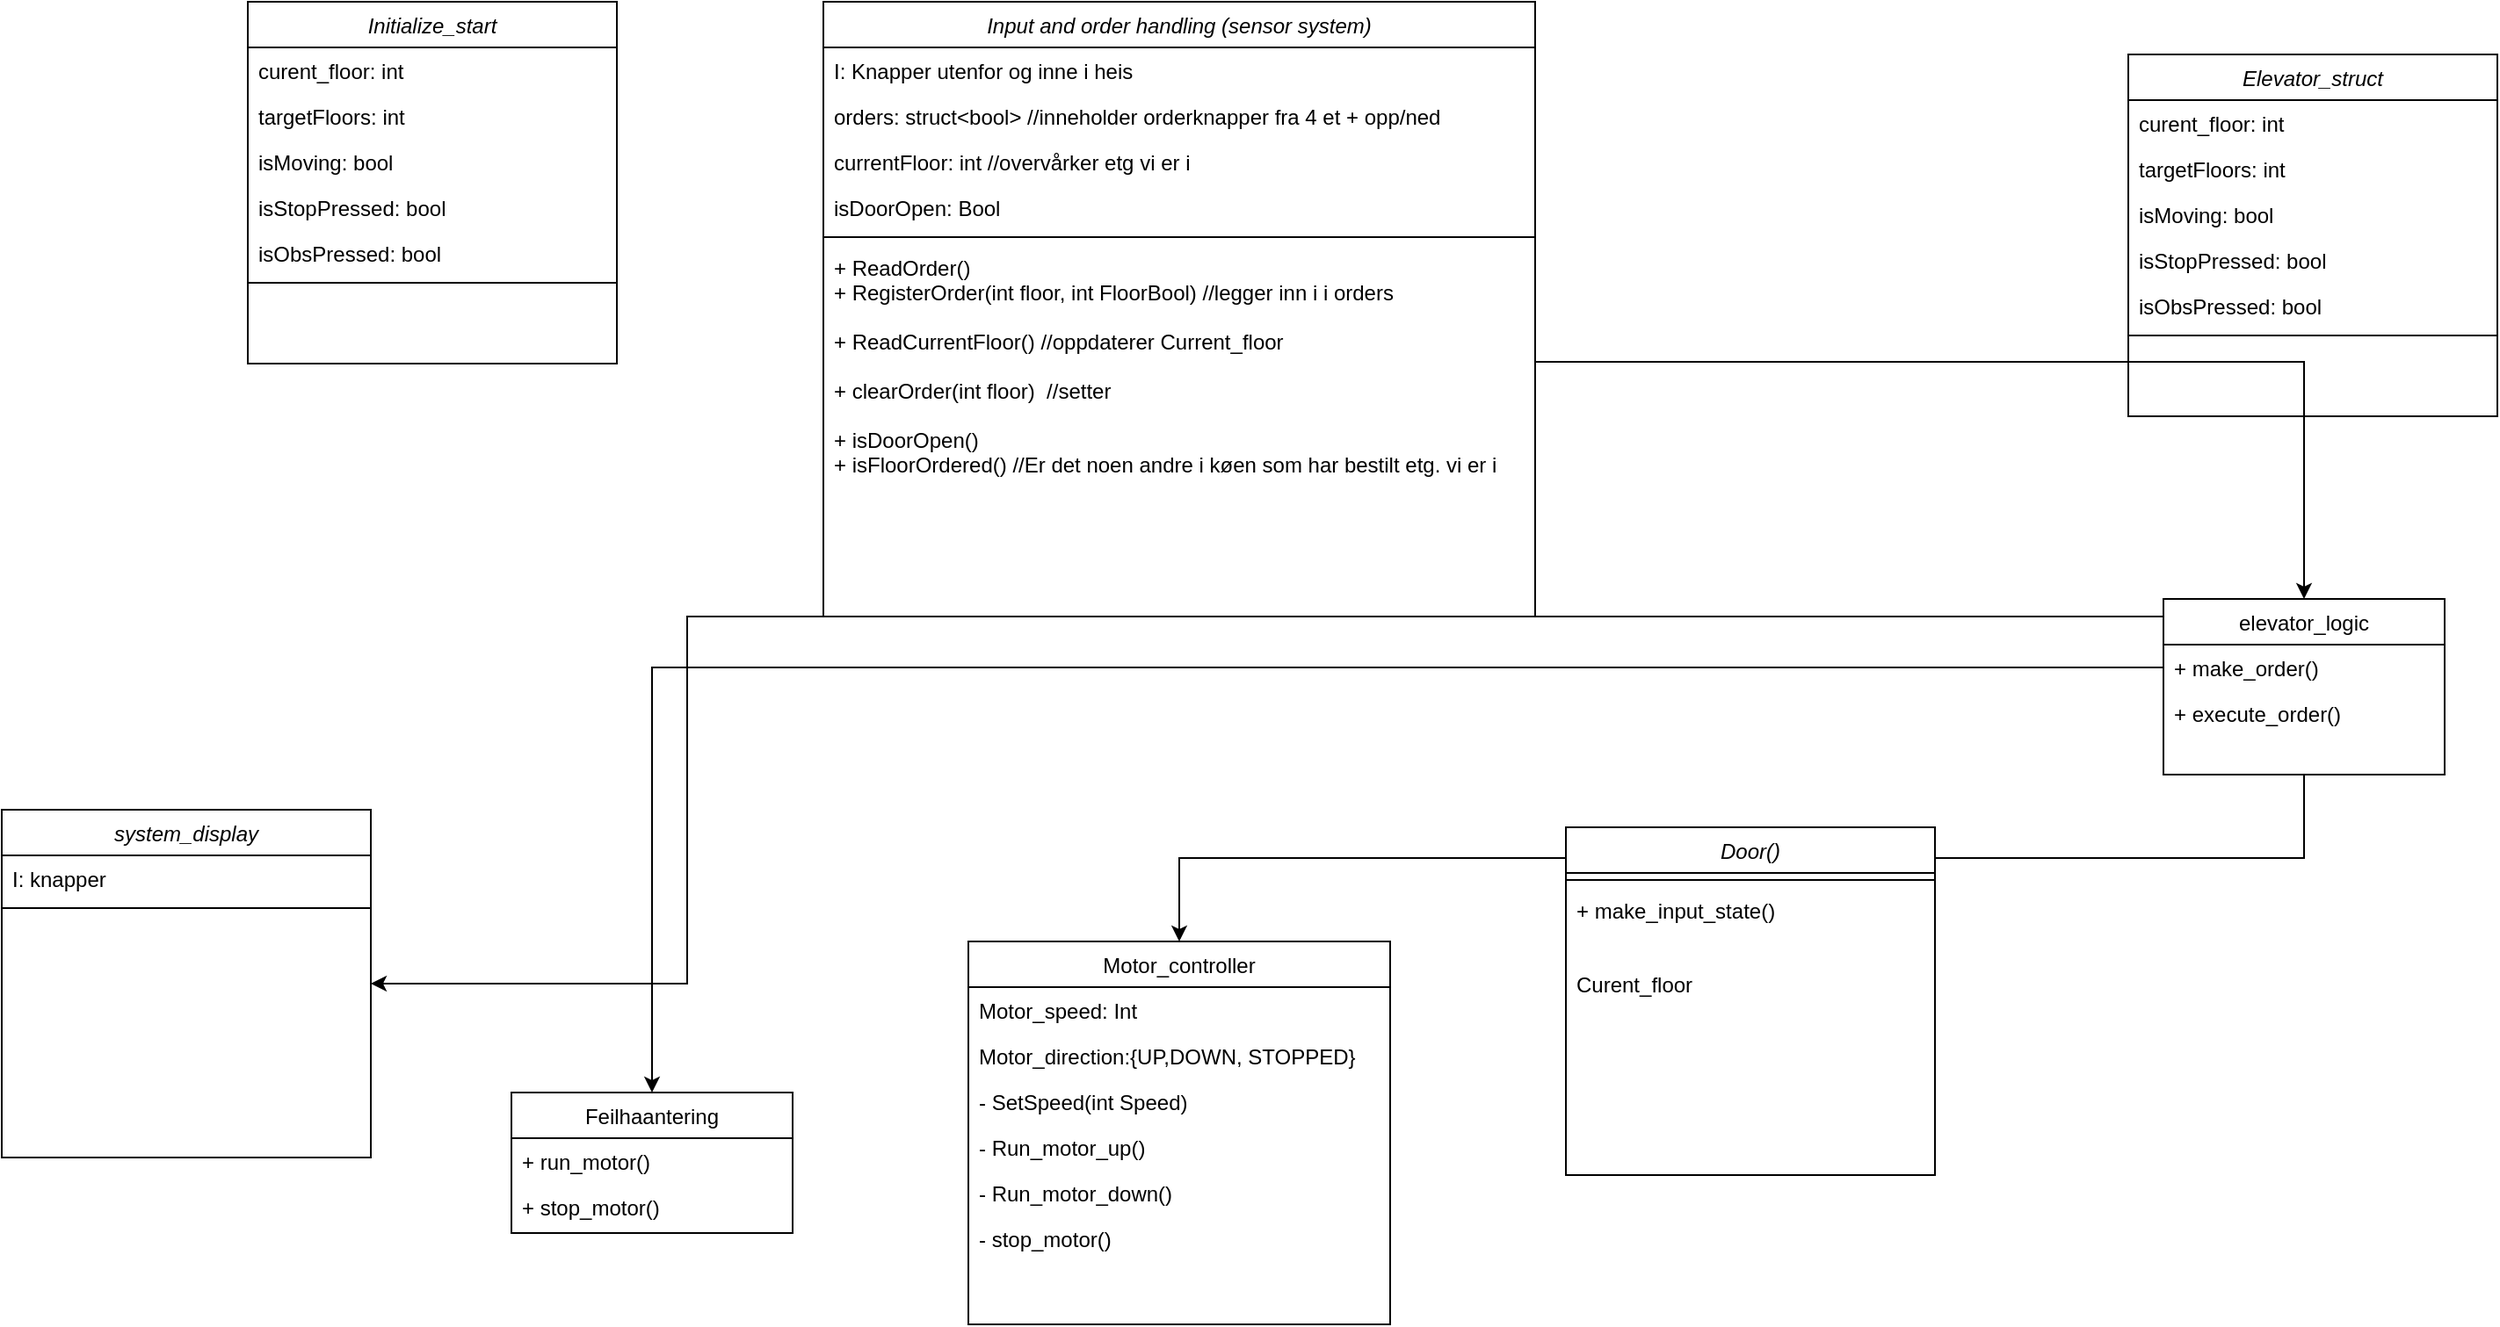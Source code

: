 <mxfile version="26.0.15">
  <diagram id="C5RBs43oDa-KdzZeNtuy" name="Page-1">
    <mxGraphModel dx="3176" dy="1968" grid="1" gridSize="10" guides="1" tooltips="1" connect="1" arrows="1" fold="1" page="1" pageScale="1" pageWidth="1169" pageHeight="1654" math="0" shadow="0">
      <root>
        <mxCell id="WIyWlLk6GJQsqaUBKTNV-0" />
        <mxCell id="WIyWlLk6GJQsqaUBKTNV-1" parent="WIyWlLk6GJQsqaUBKTNV-0" />
        <mxCell id="zkfFHV4jXpPFQw0GAbJ--0" value="Input and order handling (sensor system)" style="swimlane;fontStyle=2;align=center;verticalAlign=top;childLayout=stackLayout;horizontal=1;startSize=26;horizontalStack=0;resizeParent=1;resizeLast=0;collapsible=1;marginBottom=0;rounded=0;shadow=0;strokeWidth=1;" parent="WIyWlLk6GJQsqaUBKTNV-1" vertex="1">
          <mxGeometry x="557.5" y="50" width="405" height="350" as="geometry">
            <mxRectangle x="230" y="140" width="160" height="26" as="alternateBounds" />
          </mxGeometry>
        </mxCell>
        <mxCell id="zkfFHV4jXpPFQw0GAbJ--1" value="I: Knapper utenfor og inne i heis " style="text;align=left;verticalAlign=top;spacingLeft=4;spacingRight=4;overflow=hidden;rotatable=0;points=[[0,0.5],[1,0.5]];portConstraint=eastwest;" parent="zkfFHV4jXpPFQw0GAbJ--0" vertex="1">
          <mxGeometry y="26" width="405" height="26" as="geometry" />
        </mxCell>
        <mxCell id="JHd0LL-fYqbXASY_5F64-11" value="orders: struct&lt;bool&gt; //inneholder orderknapper fra 4 et + opp/ned" style="text;align=left;verticalAlign=top;spacingLeft=4;spacingRight=4;overflow=hidden;rotatable=0;points=[[0,0.5],[1,0.5]];portConstraint=eastwest;" vertex="1" parent="zkfFHV4jXpPFQw0GAbJ--0">
          <mxGeometry y="52" width="405" height="26" as="geometry" />
        </mxCell>
        <mxCell id="JHd0LL-fYqbXASY_5F64-12" value="currentFloor: int //overvårker etg vi er i " style="text;align=left;verticalAlign=top;spacingLeft=4;spacingRight=4;overflow=hidden;rotatable=0;points=[[0,0.5],[1,0.5]];portConstraint=eastwest;" vertex="1" parent="zkfFHV4jXpPFQw0GAbJ--0">
          <mxGeometry y="78" width="405" height="26" as="geometry" />
        </mxCell>
        <mxCell id="JHd0LL-fYqbXASY_5F64-13" value="isDoorOpen: Bool" style="text;align=left;verticalAlign=top;spacingLeft=4;spacingRight=4;overflow=hidden;rotatable=0;points=[[0,0.5],[1,0.5]];portConstraint=eastwest;" vertex="1" parent="zkfFHV4jXpPFQw0GAbJ--0">
          <mxGeometry y="104" width="405" height="26" as="geometry" />
        </mxCell>
        <mxCell id="zkfFHV4jXpPFQw0GAbJ--4" value="" style="line;html=1;strokeWidth=1;align=left;verticalAlign=middle;spacingTop=-1;spacingLeft=3;spacingRight=3;rotatable=0;labelPosition=right;points=[];portConstraint=eastwest;" parent="zkfFHV4jXpPFQw0GAbJ--0" vertex="1">
          <mxGeometry y="130" width="405" height="8" as="geometry" />
        </mxCell>
        <mxCell id="gGuGe2HGPasq8AMypkbp-23" value="+ ReadOrder()&#xa;+ RegisterOrder(int floor, int FloorBool) //legger inn i i orders &#xa;&#xa;+ ReadCurrentFloor() //oppdaterer Current_floor &#xa;&#xa;+ clearOrder(int floor)  //setter&#xa;&#xa;+ isDoorOpen()&#xa;+ isFloorOrdered() //Er det noen andre i køen som har bestilt etg. vi er i &#xa; " style="text;align=left;verticalAlign=top;spacingLeft=4;spacingRight=4;overflow=hidden;rotatable=0;points=[[0,0.5],[1,0.5]];portConstraint=eastwest;rounded=0;shadow=0;html=0;" parent="zkfFHV4jXpPFQw0GAbJ--0" vertex="1">
          <mxGeometry y="138" width="405" height="134" as="geometry" />
        </mxCell>
        <mxCell id="gGuGe2HGPasq8AMypkbp-16" style="edgeStyle=orthogonalEdgeStyle;rounded=0;orthogonalLoop=1;jettySize=auto;html=1;exitX=0.5;exitY=1;exitDx=0;exitDy=0;entryX=0.5;entryY=0;entryDx=0;entryDy=0;" parent="WIyWlLk6GJQsqaUBKTNV-1" source="gGuGe2HGPasq8AMypkbp-2" target="gGuGe2HGPasq8AMypkbp-10" edge="1">
          <mxGeometry relative="1" as="geometry" />
        </mxCell>
        <mxCell id="gGuGe2HGPasq8AMypkbp-2" value="elevator_logic" style="swimlane;fontStyle=0;align=center;verticalAlign=top;childLayout=stackLayout;horizontal=1;startSize=26;horizontalStack=0;resizeParent=1;resizeLast=0;collapsible=1;marginBottom=0;rounded=0;shadow=0;strokeWidth=1;" parent="WIyWlLk6GJQsqaUBKTNV-1" vertex="1">
          <mxGeometry x="1320" y="390" width="160" height="100" as="geometry">
            <mxRectangle x="130" y="380" width="160" height="26" as="alternateBounds" />
          </mxGeometry>
        </mxCell>
        <mxCell id="gGuGe2HGPasq8AMypkbp-3" value="+ make_order()&#xa;" style="text;align=left;verticalAlign=top;spacingLeft=4;spacingRight=4;overflow=hidden;rotatable=0;points=[[0,0.5],[1,0.5]];portConstraint=eastwest;" parent="gGuGe2HGPasq8AMypkbp-2" vertex="1">
          <mxGeometry y="26" width="160" height="26" as="geometry" />
        </mxCell>
        <mxCell id="gGuGe2HGPasq8AMypkbp-4" value="+ execute_order()" style="text;align=left;verticalAlign=top;spacingLeft=4;spacingRight=4;overflow=hidden;rotatable=0;points=[[0,0.5],[1,0.5]];portConstraint=eastwest;rounded=0;shadow=0;html=0;" parent="gGuGe2HGPasq8AMypkbp-2" vertex="1">
          <mxGeometry y="52" width="160" height="26" as="geometry" />
        </mxCell>
        <mxCell id="gGuGe2HGPasq8AMypkbp-10" value="Motor_controller" style="swimlane;fontStyle=0;align=center;verticalAlign=top;childLayout=stackLayout;horizontal=1;startSize=26;horizontalStack=0;resizeParent=1;resizeLast=0;collapsible=1;marginBottom=0;rounded=0;shadow=0;strokeWidth=1;" parent="WIyWlLk6GJQsqaUBKTNV-1" vertex="1">
          <mxGeometry x="640" y="585" width="240" height="218" as="geometry">
            <mxRectangle x="340" y="380" width="170" height="26" as="alternateBounds" />
          </mxGeometry>
        </mxCell>
        <mxCell id="gGuGe2HGPasq8AMypkbp-41" value="Motor_speed: Int" style="text;align=left;verticalAlign=top;spacingLeft=4;spacingRight=4;overflow=hidden;rotatable=0;points=[[0,0.5],[1,0.5]];portConstraint=eastwest;" parent="gGuGe2HGPasq8AMypkbp-10" vertex="1">
          <mxGeometry y="26" width="240" height="26" as="geometry" />
        </mxCell>
        <mxCell id="gGuGe2HGPasq8AMypkbp-40" value="Motor_direction:{UP,DOWN, STOPPED}" style="text;align=left;verticalAlign=top;spacingLeft=4;spacingRight=4;overflow=hidden;rotatable=0;points=[[0,0.5],[1,0.5]];portConstraint=eastwest;" parent="gGuGe2HGPasq8AMypkbp-10" vertex="1">
          <mxGeometry y="52" width="240" height="26" as="geometry" />
        </mxCell>
        <mxCell id="gGuGe2HGPasq8AMypkbp-42" value="- SetSpeed(int Speed)&#xa;" style="text;align=left;verticalAlign=top;spacingLeft=4;spacingRight=4;overflow=hidden;rotatable=0;points=[[0,0.5],[1,0.5]];portConstraint=eastwest;" parent="gGuGe2HGPasq8AMypkbp-10" vertex="1">
          <mxGeometry y="78" width="240" height="26" as="geometry" />
        </mxCell>
        <mxCell id="gGuGe2HGPasq8AMypkbp-15" value="- Run_motor_up()&#xa;" style="text;align=left;verticalAlign=top;spacingLeft=4;spacingRight=4;overflow=hidden;rotatable=0;points=[[0,0.5],[1,0.5]];portConstraint=eastwest;" parent="gGuGe2HGPasq8AMypkbp-10" vertex="1">
          <mxGeometry y="104" width="240" height="26" as="geometry" />
        </mxCell>
        <mxCell id="gGuGe2HGPasq8AMypkbp-43" value="- Run_motor_down()&#xa;" style="text;align=left;verticalAlign=top;spacingLeft=4;spacingRight=4;overflow=hidden;rotatable=0;points=[[0,0.5],[1,0.5]];portConstraint=eastwest;" parent="gGuGe2HGPasq8AMypkbp-10" vertex="1">
          <mxGeometry y="130" width="240" height="26" as="geometry" />
        </mxCell>
        <mxCell id="gGuGe2HGPasq8AMypkbp-11" value="- stop_motor()&#xa;" style="text;align=left;verticalAlign=top;spacingLeft=4;spacingRight=4;overflow=hidden;rotatable=0;points=[[0,0.5],[1,0.5]];portConstraint=eastwest;" parent="gGuGe2HGPasq8AMypkbp-10" vertex="1">
          <mxGeometry y="156" width="240" height="28" as="geometry" />
        </mxCell>
        <mxCell id="gGuGe2HGPasq8AMypkbp-19" value="Feilhaantering" style="swimlane;fontStyle=0;align=center;verticalAlign=top;childLayout=stackLayout;horizontal=1;startSize=26;horizontalStack=0;resizeParent=1;resizeLast=0;collapsible=1;marginBottom=0;rounded=0;shadow=0;strokeWidth=1;" parent="WIyWlLk6GJQsqaUBKTNV-1" vertex="1">
          <mxGeometry x="380" y="671" width="160" height="80" as="geometry">
            <mxRectangle x="340" y="380" width="170" height="26" as="alternateBounds" />
          </mxGeometry>
        </mxCell>
        <mxCell id="gGuGe2HGPasq8AMypkbp-20" value="+ run_motor()&#xa;" style="text;align=left;verticalAlign=top;spacingLeft=4;spacingRight=4;overflow=hidden;rotatable=0;points=[[0,0.5],[1,0.5]];portConstraint=eastwest;" parent="gGuGe2HGPasq8AMypkbp-19" vertex="1">
          <mxGeometry y="26" width="160" height="26" as="geometry" />
        </mxCell>
        <mxCell id="gGuGe2HGPasq8AMypkbp-21" value="+ stop_motor()&#xa;" style="text;align=left;verticalAlign=top;spacingLeft=4;spacingRight=4;overflow=hidden;rotatable=0;points=[[0,0.5],[1,0.5]];portConstraint=eastwest;" parent="gGuGe2HGPasq8AMypkbp-19" vertex="1">
          <mxGeometry y="52" width="160" height="26" as="geometry" />
        </mxCell>
        <mxCell id="gGuGe2HGPasq8AMypkbp-24" style="edgeStyle=orthogonalEdgeStyle;rounded=0;orthogonalLoop=1;jettySize=auto;html=1;exitX=0;exitY=0.5;exitDx=0;exitDy=0;entryX=0.5;entryY=0;entryDx=0;entryDy=0;" parent="WIyWlLk6GJQsqaUBKTNV-1" source="gGuGe2HGPasq8AMypkbp-3" target="gGuGe2HGPasq8AMypkbp-19" edge="1">
          <mxGeometry relative="1" as="geometry">
            <Array as="points">
              <mxPoint x="460" y="429" />
            </Array>
          </mxGeometry>
        </mxCell>
        <mxCell id="gGuGe2HGPasq8AMypkbp-32" value="system_display" style="swimlane;fontStyle=2;align=center;verticalAlign=top;childLayout=stackLayout;horizontal=1;startSize=26;horizontalStack=0;resizeParent=1;resizeLast=0;collapsible=1;marginBottom=0;rounded=0;shadow=0;strokeWidth=1;" parent="WIyWlLk6GJQsqaUBKTNV-1" vertex="1">
          <mxGeometry x="90" y="510" width="210" height="198" as="geometry">
            <mxRectangle x="230" y="140" width="160" height="26" as="alternateBounds" />
          </mxGeometry>
        </mxCell>
        <mxCell id="gGuGe2HGPasq8AMypkbp-33" value="I: knapper&#xa;" style="text;align=left;verticalAlign=top;spacingLeft=4;spacingRight=4;overflow=hidden;rotatable=0;points=[[0,0.5],[1,0.5]];portConstraint=eastwest;" parent="gGuGe2HGPasq8AMypkbp-32" vertex="1">
          <mxGeometry y="26" width="210" height="26" as="geometry" />
        </mxCell>
        <mxCell id="gGuGe2HGPasq8AMypkbp-34" value="" style="line;html=1;strokeWidth=1;align=left;verticalAlign=middle;spacingTop=-1;spacingLeft=3;spacingRight=3;rotatable=0;labelPosition=right;points=[];portConstraint=eastwest;" parent="gGuGe2HGPasq8AMypkbp-32" vertex="1">
          <mxGeometry y="52" width="210" height="8" as="geometry" />
        </mxCell>
        <mxCell id="gGuGe2HGPasq8AMypkbp-37" style="edgeStyle=orthogonalEdgeStyle;rounded=0;orthogonalLoop=1;jettySize=auto;html=1;exitX=0;exitY=0.5;exitDx=0;exitDy=0;entryX=1;entryY=0.5;entryDx=0;entryDy=0;" parent="WIyWlLk6GJQsqaUBKTNV-1" source="gGuGe2HGPasq8AMypkbp-4" target="gGuGe2HGPasq8AMypkbp-32" edge="1">
          <mxGeometry relative="1" as="geometry">
            <Array as="points">
              <mxPoint x="1320" y="400" />
              <mxPoint x="480" y="400" />
              <mxPoint x="480" y="609" />
            </Array>
          </mxGeometry>
        </mxCell>
        <mxCell id="gGuGe2HGPasq8AMypkbp-52" value="Elevator_struct" style="swimlane;fontStyle=2;align=center;verticalAlign=top;childLayout=stackLayout;horizontal=1;startSize=26;horizontalStack=0;resizeParent=1;resizeLast=0;collapsible=1;marginBottom=0;rounded=0;shadow=0;strokeWidth=1;" parent="WIyWlLk6GJQsqaUBKTNV-1" vertex="1">
          <mxGeometry x="1300" y="80" width="210" height="206" as="geometry">
            <mxRectangle x="230" y="140" width="160" height="26" as="alternateBounds" />
          </mxGeometry>
        </mxCell>
        <mxCell id="gGuGe2HGPasq8AMypkbp-53" value="curent_floor: int" style="text;align=left;verticalAlign=top;spacingLeft=4;spacingRight=4;overflow=hidden;rotatable=0;points=[[0,0.5],[1,0.5]];portConstraint=eastwest;" parent="gGuGe2HGPasq8AMypkbp-52" vertex="1">
          <mxGeometry y="26" width="210" height="26" as="geometry" />
        </mxCell>
        <mxCell id="JHd0LL-fYqbXASY_5F64-5" value="targetFloors: int" style="text;align=left;verticalAlign=top;spacingLeft=4;spacingRight=4;overflow=hidden;rotatable=0;points=[[0,0.5],[1,0.5]];portConstraint=eastwest;" vertex="1" parent="gGuGe2HGPasq8AMypkbp-52">
          <mxGeometry y="52" width="210" height="26" as="geometry" />
        </mxCell>
        <mxCell id="JHd0LL-fYqbXASY_5F64-6" value="isMoving: bool" style="text;align=left;verticalAlign=top;spacingLeft=4;spacingRight=4;overflow=hidden;rotatable=0;points=[[0,0.5],[1,0.5]];portConstraint=eastwest;" vertex="1" parent="gGuGe2HGPasq8AMypkbp-52">
          <mxGeometry y="78" width="210" height="26" as="geometry" />
        </mxCell>
        <mxCell id="JHd0LL-fYqbXASY_5F64-7" value="isStopPressed: bool" style="text;align=left;verticalAlign=top;spacingLeft=4;spacingRight=4;overflow=hidden;rotatable=0;points=[[0,0.5],[1,0.5]];portConstraint=eastwest;" vertex="1" parent="gGuGe2HGPasq8AMypkbp-52">
          <mxGeometry y="104" width="210" height="26" as="geometry" />
        </mxCell>
        <mxCell id="JHd0LL-fYqbXASY_5F64-8" value="isObsPressed: bool" style="text;align=left;verticalAlign=top;spacingLeft=4;spacingRight=4;overflow=hidden;rotatable=0;points=[[0,0.5],[1,0.5]];portConstraint=eastwest;" vertex="1" parent="gGuGe2HGPasq8AMypkbp-52">
          <mxGeometry y="130" width="210" height="26" as="geometry" />
        </mxCell>
        <mxCell id="gGuGe2HGPasq8AMypkbp-54" value="" style="line;html=1;strokeWidth=1;align=left;verticalAlign=middle;spacingTop=-1;spacingLeft=3;spacingRight=3;rotatable=0;labelPosition=right;points=[];portConstraint=eastwest;" parent="gGuGe2HGPasq8AMypkbp-52" vertex="1">
          <mxGeometry y="156" width="210" height="8" as="geometry" />
        </mxCell>
        <mxCell id="JHd0LL-fYqbXASY_5F64-0" value="Door()" style="swimlane;fontStyle=2;align=center;verticalAlign=top;childLayout=stackLayout;horizontal=1;startSize=26;horizontalStack=0;resizeParent=1;resizeLast=0;collapsible=1;marginBottom=0;rounded=0;shadow=0;strokeWidth=1;" vertex="1" parent="WIyWlLk6GJQsqaUBKTNV-1">
          <mxGeometry x="980" y="520" width="210" height="198" as="geometry">
            <mxRectangle x="230" y="140" width="160" height="26" as="alternateBounds" />
          </mxGeometry>
        </mxCell>
        <mxCell id="JHd0LL-fYqbXASY_5F64-2" value="" style="line;html=1;strokeWidth=1;align=left;verticalAlign=middle;spacingTop=-1;spacingLeft=3;spacingRight=3;rotatable=0;labelPosition=right;points=[];portConstraint=eastwest;" vertex="1" parent="JHd0LL-fYqbXASY_5F64-0">
          <mxGeometry y="26" width="210" height="8" as="geometry" />
        </mxCell>
        <mxCell id="JHd0LL-fYqbXASY_5F64-3" value="+ make_input_state()" style="text;align=left;verticalAlign=top;spacingLeft=4;spacingRight=4;overflow=hidden;rotatable=0;points=[[0,0.5],[1,0.5]];portConstraint=eastwest;rounded=0;shadow=0;html=0;" vertex="1" parent="JHd0LL-fYqbXASY_5F64-0">
          <mxGeometry y="34" width="210" height="42" as="geometry" />
        </mxCell>
        <mxCell id="JHd0LL-fYqbXASY_5F64-1" value="Curent_floor " style="text;align=left;verticalAlign=top;spacingLeft=4;spacingRight=4;overflow=hidden;rotatable=0;points=[[0,0.5],[1,0.5]];portConstraint=eastwest;" vertex="1" parent="JHd0LL-fYqbXASY_5F64-0">
          <mxGeometry y="76" width="210" height="26" as="geometry" />
        </mxCell>
        <mxCell id="JHd0LL-fYqbXASY_5F64-25" value="Initialize_start" style="swimlane;fontStyle=2;align=center;verticalAlign=top;childLayout=stackLayout;horizontal=1;startSize=26;horizontalStack=0;resizeParent=1;resizeLast=0;collapsible=1;marginBottom=0;rounded=0;shadow=0;strokeWidth=1;" vertex="1" parent="WIyWlLk6GJQsqaUBKTNV-1">
          <mxGeometry x="230" y="50" width="210" height="206" as="geometry">
            <mxRectangle x="230" y="140" width="160" height="26" as="alternateBounds" />
          </mxGeometry>
        </mxCell>
        <mxCell id="JHd0LL-fYqbXASY_5F64-26" value="curent_floor: int" style="text;align=left;verticalAlign=top;spacingLeft=4;spacingRight=4;overflow=hidden;rotatable=0;points=[[0,0.5],[1,0.5]];portConstraint=eastwest;" vertex="1" parent="JHd0LL-fYqbXASY_5F64-25">
          <mxGeometry y="26" width="210" height="26" as="geometry" />
        </mxCell>
        <mxCell id="JHd0LL-fYqbXASY_5F64-27" value="targetFloors: int" style="text;align=left;verticalAlign=top;spacingLeft=4;spacingRight=4;overflow=hidden;rotatable=0;points=[[0,0.5],[1,0.5]];portConstraint=eastwest;" vertex="1" parent="JHd0LL-fYqbXASY_5F64-25">
          <mxGeometry y="52" width="210" height="26" as="geometry" />
        </mxCell>
        <mxCell id="JHd0LL-fYqbXASY_5F64-28" value="isMoving: bool" style="text;align=left;verticalAlign=top;spacingLeft=4;spacingRight=4;overflow=hidden;rotatable=0;points=[[0,0.5],[1,0.5]];portConstraint=eastwest;" vertex="1" parent="JHd0LL-fYqbXASY_5F64-25">
          <mxGeometry y="78" width="210" height="26" as="geometry" />
        </mxCell>
        <mxCell id="JHd0LL-fYqbXASY_5F64-29" value="isStopPressed: bool" style="text;align=left;verticalAlign=top;spacingLeft=4;spacingRight=4;overflow=hidden;rotatable=0;points=[[0,0.5],[1,0.5]];portConstraint=eastwest;" vertex="1" parent="JHd0LL-fYqbXASY_5F64-25">
          <mxGeometry y="104" width="210" height="26" as="geometry" />
        </mxCell>
        <mxCell id="JHd0LL-fYqbXASY_5F64-30" value="isObsPressed: bool" style="text;align=left;verticalAlign=top;spacingLeft=4;spacingRight=4;overflow=hidden;rotatable=0;points=[[0,0.5],[1,0.5]];portConstraint=eastwest;" vertex="1" parent="JHd0LL-fYqbXASY_5F64-25">
          <mxGeometry y="130" width="210" height="26" as="geometry" />
        </mxCell>
        <mxCell id="JHd0LL-fYqbXASY_5F64-31" value="" style="line;html=1;strokeWidth=1;align=left;verticalAlign=middle;spacingTop=-1;spacingLeft=3;spacingRight=3;rotatable=0;labelPosition=right;points=[];portConstraint=eastwest;" vertex="1" parent="JHd0LL-fYqbXASY_5F64-25">
          <mxGeometry y="156" width="210" height="8" as="geometry" />
        </mxCell>
        <mxCell id="JHd0LL-fYqbXASY_5F64-34" style="edgeStyle=orthogonalEdgeStyle;rounded=0;orthogonalLoop=1;jettySize=auto;html=1;exitX=1;exitY=0.5;exitDx=0;exitDy=0;entryX=0.5;entryY=0;entryDx=0;entryDy=0;" edge="1" parent="WIyWlLk6GJQsqaUBKTNV-1" source="gGuGe2HGPasq8AMypkbp-23" target="gGuGe2HGPasq8AMypkbp-2">
          <mxGeometry relative="1" as="geometry" />
        </mxCell>
      </root>
    </mxGraphModel>
  </diagram>
</mxfile>
